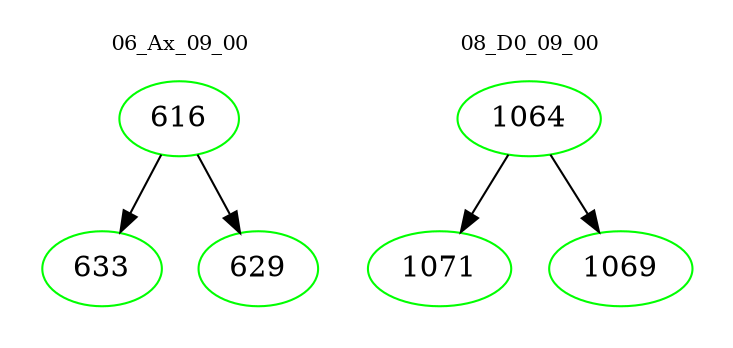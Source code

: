 digraph{
subgraph cluster_0 {
color = white
label = "06_Ax_09_00";
fontsize=10;
T0_616 [label="616", color="green"]
T0_616 -> T0_633 [color="black"]
T0_633 [label="633", color="green"]
T0_616 -> T0_629 [color="black"]
T0_629 [label="629", color="green"]
}
subgraph cluster_1 {
color = white
label = "08_D0_09_00";
fontsize=10;
T1_1064 [label="1064", color="green"]
T1_1064 -> T1_1071 [color="black"]
T1_1071 [label="1071", color="green"]
T1_1064 -> T1_1069 [color="black"]
T1_1069 [label="1069", color="green"]
}
}
